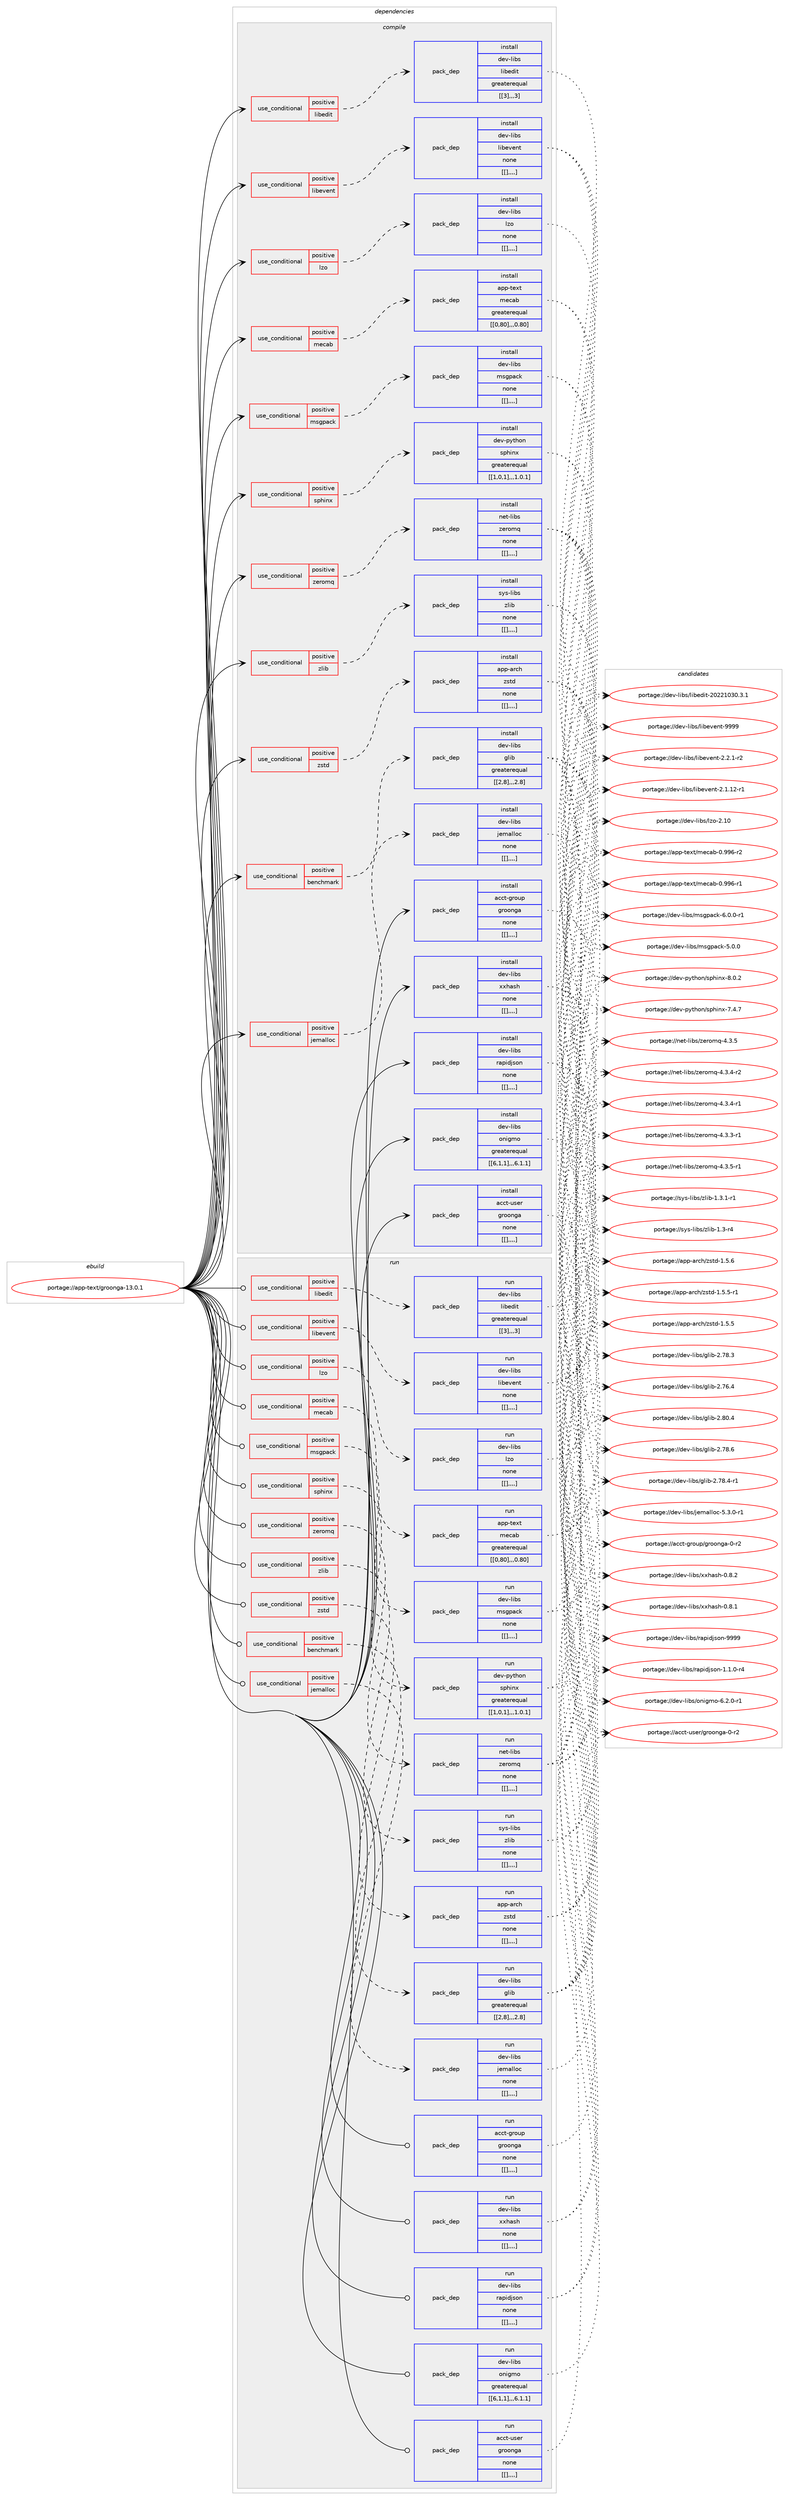 digraph prolog {

# *************
# Graph options
# *************

newrank=true;
concentrate=true;
compound=true;
graph [rankdir=LR,fontname=Helvetica,fontsize=10,ranksep=1.5];#, ranksep=2.5, nodesep=0.2];
edge  [arrowhead=vee];
node  [fontname=Helvetica,fontsize=10];

# **********
# The ebuild
# **********

subgraph cluster_leftcol {
color=gray;
label=<<i>ebuild</i>>;
id [label="portage://app-text/groonga-13.0.1", color=red, width=4, href="../app-text/groonga-13.0.1.svg"];
}

# ****************
# The dependencies
# ****************

subgraph cluster_midcol {
color=gray;
label=<<i>dependencies</i>>;
subgraph cluster_compile {
fillcolor="#eeeeee";
style=filled;
label=<<i>compile</i>>;
subgraph cond15245 {
dependency55700 [label=<<TABLE BORDER="0" CELLBORDER="1" CELLSPACING="0" CELLPADDING="4"><TR><TD ROWSPAN="3" CELLPADDING="10">use_conditional</TD></TR><TR><TD>positive</TD></TR><TR><TD>benchmark</TD></TR></TABLE>>, shape=none, color=red];
subgraph pack39961 {
dependency55701 [label=<<TABLE BORDER="0" CELLBORDER="1" CELLSPACING="0" CELLPADDING="4" WIDTH="220"><TR><TD ROWSPAN="6" CELLPADDING="30">pack_dep</TD></TR><TR><TD WIDTH="110">install</TD></TR><TR><TD>dev-libs</TD></TR><TR><TD>glib</TD></TR><TR><TD>greaterequal</TD></TR><TR><TD>[[2,8],,,2.8]</TD></TR></TABLE>>, shape=none, color=blue];
}
dependency55700:e -> dependency55701:w [weight=20,style="dashed",arrowhead="vee"];
}
id:e -> dependency55700:w [weight=20,style="solid",arrowhead="vee"];
subgraph cond15246 {
dependency55702 [label=<<TABLE BORDER="0" CELLBORDER="1" CELLSPACING="0" CELLPADDING="4"><TR><TD ROWSPAN="3" CELLPADDING="10">use_conditional</TD></TR><TR><TD>positive</TD></TR><TR><TD>jemalloc</TD></TR></TABLE>>, shape=none, color=red];
subgraph pack39962 {
dependency55703 [label=<<TABLE BORDER="0" CELLBORDER="1" CELLSPACING="0" CELLPADDING="4" WIDTH="220"><TR><TD ROWSPAN="6" CELLPADDING="30">pack_dep</TD></TR><TR><TD WIDTH="110">install</TD></TR><TR><TD>dev-libs</TD></TR><TR><TD>jemalloc</TD></TR><TR><TD>none</TD></TR><TR><TD>[[],,,,]</TD></TR></TABLE>>, shape=none, color=blue];
}
dependency55702:e -> dependency55703:w [weight=20,style="dashed",arrowhead="vee"];
}
id:e -> dependency55702:w [weight=20,style="solid",arrowhead="vee"];
subgraph cond15247 {
dependency55704 [label=<<TABLE BORDER="0" CELLBORDER="1" CELLSPACING="0" CELLPADDING="4"><TR><TD ROWSPAN="3" CELLPADDING="10">use_conditional</TD></TR><TR><TD>positive</TD></TR><TR><TD>libedit</TD></TR></TABLE>>, shape=none, color=red];
subgraph pack39963 {
dependency55705 [label=<<TABLE BORDER="0" CELLBORDER="1" CELLSPACING="0" CELLPADDING="4" WIDTH="220"><TR><TD ROWSPAN="6" CELLPADDING="30">pack_dep</TD></TR><TR><TD WIDTH="110">install</TD></TR><TR><TD>dev-libs</TD></TR><TR><TD>libedit</TD></TR><TR><TD>greaterequal</TD></TR><TR><TD>[[3],,,3]</TD></TR></TABLE>>, shape=none, color=blue];
}
dependency55704:e -> dependency55705:w [weight=20,style="dashed",arrowhead="vee"];
}
id:e -> dependency55704:w [weight=20,style="solid",arrowhead="vee"];
subgraph cond15248 {
dependency55706 [label=<<TABLE BORDER="0" CELLBORDER="1" CELLSPACING="0" CELLPADDING="4"><TR><TD ROWSPAN="3" CELLPADDING="10">use_conditional</TD></TR><TR><TD>positive</TD></TR><TR><TD>libevent</TD></TR></TABLE>>, shape=none, color=red];
subgraph pack39964 {
dependency55707 [label=<<TABLE BORDER="0" CELLBORDER="1" CELLSPACING="0" CELLPADDING="4" WIDTH="220"><TR><TD ROWSPAN="6" CELLPADDING="30">pack_dep</TD></TR><TR><TD WIDTH="110">install</TD></TR><TR><TD>dev-libs</TD></TR><TR><TD>libevent</TD></TR><TR><TD>none</TD></TR><TR><TD>[[],,,,]</TD></TR></TABLE>>, shape=none, color=blue];
}
dependency55706:e -> dependency55707:w [weight=20,style="dashed",arrowhead="vee"];
}
id:e -> dependency55706:w [weight=20,style="solid",arrowhead="vee"];
subgraph cond15249 {
dependency55708 [label=<<TABLE BORDER="0" CELLBORDER="1" CELLSPACING="0" CELLPADDING="4"><TR><TD ROWSPAN="3" CELLPADDING="10">use_conditional</TD></TR><TR><TD>positive</TD></TR><TR><TD>lzo</TD></TR></TABLE>>, shape=none, color=red];
subgraph pack39965 {
dependency55709 [label=<<TABLE BORDER="0" CELLBORDER="1" CELLSPACING="0" CELLPADDING="4" WIDTH="220"><TR><TD ROWSPAN="6" CELLPADDING="30">pack_dep</TD></TR><TR><TD WIDTH="110">install</TD></TR><TR><TD>dev-libs</TD></TR><TR><TD>lzo</TD></TR><TR><TD>none</TD></TR><TR><TD>[[],,,,]</TD></TR></TABLE>>, shape=none, color=blue];
}
dependency55708:e -> dependency55709:w [weight=20,style="dashed",arrowhead="vee"];
}
id:e -> dependency55708:w [weight=20,style="solid",arrowhead="vee"];
subgraph cond15250 {
dependency55710 [label=<<TABLE BORDER="0" CELLBORDER="1" CELLSPACING="0" CELLPADDING="4"><TR><TD ROWSPAN="3" CELLPADDING="10">use_conditional</TD></TR><TR><TD>positive</TD></TR><TR><TD>mecab</TD></TR></TABLE>>, shape=none, color=red];
subgraph pack39966 {
dependency55711 [label=<<TABLE BORDER="0" CELLBORDER="1" CELLSPACING="0" CELLPADDING="4" WIDTH="220"><TR><TD ROWSPAN="6" CELLPADDING="30">pack_dep</TD></TR><TR><TD WIDTH="110">install</TD></TR><TR><TD>app-text</TD></TR><TR><TD>mecab</TD></TR><TR><TD>greaterequal</TD></TR><TR><TD>[[0,80],,,0.80]</TD></TR></TABLE>>, shape=none, color=blue];
}
dependency55710:e -> dependency55711:w [weight=20,style="dashed",arrowhead="vee"];
}
id:e -> dependency55710:w [weight=20,style="solid",arrowhead="vee"];
subgraph cond15251 {
dependency55712 [label=<<TABLE BORDER="0" CELLBORDER="1" CELLSPACING="0" CELLPADDING="4"><TR><TD ROWSPAN="3" CELLPADDING="10">use_conditional</TD></TR><TR><TD>positive</TD></TR><TR><TD>msgpack</TD></TR></TABLE>>, shape=none, color=red];
subgraph pack39967 {
dependency55713 [label=<<TABLE BORDER="0" CELLBORDER="1" CELLSPACING="0" CELLPADDING="4" WIDTH="220"><TR><TD ROWSPAN="6" CELLPADDING="30">pack_dep</TD></TR><TR><TD WIDTH="110">install</TD></TR><TR><TD>dev-libs</TD></TR><TR><TD>msgpack</TD></TR><TR><TD>none</TD></TR><TR><TD>[[],,,,]</TD></TR></TABLE>>, shape=none, color=blue];
}
dependency55712:e -> dependency55713:w [weight=20,style="dashed",arrowhead="vee"];
}
id:e -> dependency55712:w [weight=20,style="solid",arrowhead="vee"];
subgraph cond15252 {
dependency55714 [label=<<TABLE BORDER="0" CELLBORDER="1" CELLSPACING="0" CELLPADDING="4"><TR><TD ROWSPAN="3" CELLPADDING="10">use_conditional</TD></TR><TR><TD>positive</TD></TR><TR><TD>sphinx</TD></TR></TABLE>>, shape=none, color=red];
subgraph pack39968 {
dependency55715 [label=<<TABLE BORDER="0" CELLBORDER="1" CELLSPACING="0" CELLPADDING="4" WIDTH="220"><TR><TD ROWSPAN="6" CELLPADDING="30">pack_dep</TD></TR><TR><TD WIDTH="110">install</TD></TR><TR><TD>dev-python</TD></TR><TR><TD>sphinx</TD></TR><TR><TD>greaterequal</TD></TR><TR><TD>[[1,0,1],,,1.0.1]</TD></TR></TABLE>>, shape=none, color=blue];
}
dependency55714:e -> dependency55715:w [weight=20,style="dashed",arrowhead="vee"];
}
id:e -> dependency55714:w [weight=20,style="solid",arrowhead="vee"];
subgraph cond15253 {
dependency55716 [label=<<TABLE BORDER="0" CELLBORDER="1" CELLSPACING="0" CELLPADDING="4"><TR><TD ROWSPAN="3" CELLPADDING="10">use_conditional</TD></TR><TR><TD>positive</TD></TR><TR><TD>zeromq</TD></TR></TABLE>>, shape=none, color=red];
subgraph pack39969 {
dependency55717 [label=<<TABLE BORDER="0" CELLBORDER="1" CELLSPACING="0" CELLPADDING="4" WIDTH="220"><TR><TD ROWSPAN="6" CELLPADDING="30">pack_dep</TD></TR><TR><TD WIDTH="110">install</TD></TR><TR><TD>net-libs</TD></TR><TR><TD>zeromq</TD></TR><TR><TD>none</TD></TR><TR><TD>[[],,,,]</TD></TR></TABLE>>, shape=none, color=blue];
}
dependency55716:e -> dependency55717:w [weight=20,style="dashed",arrowhead="vee"];
}
id:e -> dependency55716:w [weight=20,style="solid",arrowhead="vee"];
subgraph cond15254 {
dependency55718 [label=<<TABLE BORDER="0" CELLBORDER="1" CELLSPACING="0" CELLPADDING="4"><TR><TD ROWSPAN="3" CELLPADDING="10">use_conditional</TD></TR><TR><TD>positive</TD></TR><TR><TD>zlib</TD></TR></TABLE>>, shape=none, color=red];
subgraph pack39970 {
dependency55719 [label=<<TABLE BORDER="0" CELLBORDER="1" CELLSPACING="0" CELLPADDING="4" WIDTH="220"><TR><TD ROWSPAN="6" CELLPADDING="30">pack_dep</TD></TR><TR><TD WIDTH="110">install</TD></TR><TR><TD>sys-libs</TD></TR><TR><TD>zlib</TD></TR><TR><TD>none</TD></TR><TR><TD>[[],,,,]</TD></TR></TABLE>>, shape=none, color=blue];
}
dependency55718:e -> dependency55719:w [weight=20,style="dashed",arrowhead="vee"];
}
id:e -> dependency55718:w [weight=20,style="solid",arrowhead="vee"];
subgraph cond15255 {
dependency55720 [label=<<TABLE BORDER="0" CELLBORDER="1" CELLSPACING="0" CELLPADDING="4"><TR><TD ROWSPAN="3" CELLPADDING="10">use_conditional</TD></TR><TR><TD>positive</TD></TR><TR><TD>zstd</TD></TR></TABLE>>, shape=none, color=red];
subgraph pack39971 {
dependency55721 [label=<<TABLE BORDER="0" CELLBORDER="1" CELLSPACING="0" CELLPADDING="4" WIDTH="220"><TR><TD ROWSPAN="6" CELLPADDING="30">pack_dep</TD></TR><TR><TD WIDTH="110">install</TD></TR><TR><TD>app-arch</TD></TR><TR><TD>zstd</TD></TR><TR><TD>none</TD></TR><TR><TD>[[],,,,]</TD></TR></TABLE>>, shape=none, color=blue];
}
dependency55720:e -> dependency55721:w [weight=20,style="dashed",arrowhead="vee"];
}
id:e -> dependency55720:w [weight=20,style="solid",arrowhead="vee"];
subgraph pack39972 {
dependency55722 [label=<<TABLE BORDER="0" CELLBORDER="1" CELLSPACING="0" CELLPADDING="4" WIDTH="220"><TR><TD ROWSPAN="6" CELLPADDING="30">pack_dep</TD></TR><TR><TD WIDTH="110">install</TD></TR><TR><TD>acct-group</TD></TR><TR><TD>groonga</TD></TR><TR><TD>none</TD></TR><TR><TD>[[],,,,]</TD></TR></TABLE>>, shape=none, color=blue];
}
id:e -> dependency55722:w [weight=20,style="solid",arrowhead="vee"];
subgraph pack39973 {
dependency55723 [label=<<TABLE BORDER="0" CELLBORDER="1" CELLSPACING="0" CELLPADDING="4" WIDTH="220"><TR><TD ROWSPAN="6" CELLPADDING="30">pack_dep</TD></TR><TR><TD WIDTH="110">install</TD></TR><TR><TD>acct-user</TD></TR><TR><TD>groonga</TD></TR><TR><TD>none</TD></TR><TR><TD>[[],,,,]</TD></TR></TABLE>>, shape=none, color=blue];
}
id:e -> dependency55723:w [weight=20,style="solid",arrowhead="vee"];
subgraph pack39974 {
dependency55724 [label=<<TABLE BORDER="0" CELLBORDER="1" CELLSPACING="0" CELLPADDING="4" WIDTH="220"><TR><TD ROWSPAN="6" CELLPADDING="30">pack_dep</TD></TR><TR><TD WIDTH="110">install</TD></TR><TR><TD>dev-libs</TD></TR><TR><TD>onigmo</TD></TR><TR><TD>greaterequal</TD></TR><TR><TD>[[6,1,1],,,6.1.1]</TD></TR></TABLE>>, shape=none, color=blue];
}
id:e -> dependency55724:w [weight=20,style="solid",arrowhead="vee"];
subgraph pack39975 {
dependency55725 [label=<<TABLE BORDER="0" CELLBORDER="1" CELLSPACING="0" CELLPADDING="4" WIDTH="220"><TR><TD ROWSPAN="6" CELLPADDING="30">pack_dep</TD></TR><TR><TD WIDTH="110">install</TD></TR><TR><TD>dev-libs</TD></TR><TR><TD>rapidjson</TD></TR><TR><TD>none</TD></TR><TR><TD>[[],,,,]</TD></TR></TABLE>>, shape=none, color=blue];
}
id:e -> dependency55725:w [weight=20,style="solid",arrowhead="vee"];
subgraph pack39976 {
dependency55726 [label=<<TABLE BORDER="0" CELLBORDER="1" CELLSPACING="0" CELLPADDING="4" WIDTH="220"><TR><TD ROWSPAN="6" CELLPADDING="30">pack_dep</TD></TR><TR><TD WIDTH="110">install</TD></TR><TR><TD>dev-libs</TD></TR><TR><TD>xxhash</TD></TR><TR><TD>none</TD></TR><TR><TD>[[],,,,]</TD></TR></TABLE>>, shape=none, color=blue];
}
id:e -> dependency55726:w [weight=20,style="solid",arrowhead="vee"];
}
subgraph cluster_compileandrun {
fillcolor="#eeeeee";
style=filled;
label=<<i>compile and run</i>>;
}
subgraph cluster_run {
fillcolor="#eeeeee";
style=filled;
label=<<i>run</i>>;
subgraph cond15256 {
dependency55727 [label=<<TABLE BORDER="0" CELLBORDER="1" CELLSPACING="0" CELLPADDING="4"><TR><TD ROWSPAN="3" CELLPADDING="10">use_conditional</TD></TR><TR><TD>positive</TD></TR><TR><TD>benchmark</TD></TR></TABLE>>, shape=none, color=red];
subgraph pack39977 {
dependency55728 [label=<<TABLE BORDER="0" CELLBORDER="1" CELLSPACING="0" CELLPADDING="4" WIDTH="220"><TR><TD ROWSPAN="6" CELLPADDING="30">pack_dep</TD></TR><TR><TD WIDTH="110">run</TD></TR><TR><TD>dev-libs</TD></TR><TR><TD>glib</TD></TR><TR><TD>greaterequal</TD></TR><TR><TD>[[2,8],,,2.8]</TD></TR></TABLE>>, shape=none, color=blue];
}
dependency55727:e -> dependency55728:w [weight=20,style="dashed",arrowhead="vee"];
}
id:e -> dependency55727:w [weight=20,style="solid",arrowhead="odot"];
subgraph cond15257 {
dependency55729 [label=<<TABLE BORDER="0" CELLBORDER="1" CELLSPACING="0" CELLPADDING="4"><TR><TD ROWSPAN="3" CELLPADDING="10">use_conditional</TD></TR><TR><TD>positive</TD></TR><TR><TD>jemalloc</TD></TR></TABLE>>, shape=none, color=red];
subgraph pack39978 {
dependency55730 [label=<<TABLE BORDER="0" CELLBORDER="1" CELLSPACING="0" CELLPADDING="4" WIDTH="220"><TR><TD ROWSPAN="6" CELLPADDING="30">pack_dep</TD></TR><TR><TD WIDTH="110">run</TD></TR><TR><TD>dev-libs</TD></TR><TR><TD>jemalloc</TD></TR><TR><TD>none</TD></TR><TR><TD>[[],,,,]</TD></TR></TABLE>>, shape=none, color=blue];
}
dependency55729:e -> dependency55730:w [weight=20,style="dashed",arrowhead="vee"];
}
id:e -> dependency55729:w [weight=20,style="solid",arrowhead="odot"];
subgraph cond15258 {
dependency55731 [label=<<TABLE BORDER="0" CELLBORDER="1" CELLSPACING="0" CELLPADDING="4"><TR><TD ROWSPAN="3" CELLPADDING="10">use_conditional</TD></TR><TR><TD>positive</TD></TR><TR><TD>libedit</TD></TR></TABLE>>, shape=none, color=red];
subgraph pack39979 {
dependency55732 [label=<<TABLE BORDER="0" CELLBORDER="1" CELLSPACING="0" CELLPADDING="4" WIDTH="220"><TR><TD ROWSPAN="6" CELLPADDING="30">pack_dep</TD></TR><TR><TD WIDTH="110">run</TD></TR><TR><TD>dev-libs</TD></TR><TR><TD>libedit</TD></TR><TR><TD>greaterequal</TD></TR><TR><TD>[[3],,,3]</TD></TR></TABLE>>, shape=none, color=blue];
}
dependency55731:e -> dependency55732:w [weight=20,style="dashed",arrowhead="vee"];
}
id:e -> dependency55731:w [weight=20,style="solid",arrowhead="odot"];
subgraph cond15259 {
dependency55733 [label=<<TABLE BORDER="0" CELLBORDER="1" CELLSPACING="0" CELLPADDING="4"><TR><TD ROWSPAN="3" CELLPADDING="10">use_conditional</TD></TR><TR><TD>positive</TD></TR><TR><TD>libevent</TD></TR></TABLE>>, shape=none, color=red];
subgraph pack39980 {
dependency55734 [label=<<TABLE BORDER="0" CELLBORDER="1" CELLSPACING="0" CELLPADDING="4" WIDTH="220"><TR><TD ROWSPAN="6" CELLPADDING="30">pack_dep</TD></TR><TR><TD WIDTH="110">run</TD></TR><TR><TD>dev-libs</TD></TR><TR><TD>libevent</TD></TR><TR><TD>none</TD></TR><TR><TD>[[],,,,]</TD></TR></TABLE>>, shape=none, color=blue];
}
dependency55733:e -> dependency55734:w [weight=20,style="dashed",arrowhead="vee"];
}
id:e -> dependency55733:w [weight=20,style="solid",arrowhead="odot"];
subgraph cond15260 {
dependency55735 [label=<<TABLE BORDER="0" CELLBORDER="1" CELLSPACING="0" CELLPADDING="4"><TR><TD ROWSPAN="3" CELLPADDING="10">use_conditional</TD></TR><TR><TD>positive</TD></TR><TR><TD>lzo</TD></TR></TABLE>>, shape=none, color=red];
subgraph pack39981 {
dependency55736 [label=<<TABLE BORDER="0" CELLBORDER="1" CELLSPACING="0" CELLPADDING="4" WIDTH="220"><TR><TD ROWSPAN="6" CELLPADDING="30">pack_dep</TD></TR><TR><TD WIDTH="110">run</TD></TR><TR><TD>dev-libs</TD></TR><TR><TD>lzo</TD></TR><TR><TD>none</TD></TR><TR><TD>[[],,,,]</TD></TR></TABLE>>, shape=none, color=blue];
}
dependency55735:e -> dependency55736:w [weight=20,style="dashed",arrowhead="vee"];
}
id:e -> dependency55735:w [weight=20,style="solid",arrowhead="odot"];
subgraph cond15261 {
dependency55737 [label=<<TABLE BORDER="0" CELLBORDER="1" CELLSPACING="0" CELLPADDING="4"><TR><TD ROWSPAN="3" CELLPADDING="10">use_conditional</TD></TR><TR><TD>positive</TD></TR><TR><TD>mecab</TD></TR></TABLE>>, shape=none, color=red];
subgraph pack39982 {
dependency55738 [label=<<TABLE BORDER="0" CELLBORDER="1" CELLSPACING="0" CELLPADDING="4" WIDTH="220"><TR><TD ROWSPAN="6" CELLPADDING="30">pack_dep</TD></TR><TR><TD WIDTH="110">run</TD></TR><TR><TD>app-text</TD></TR><TR><TD>mecab</TD></TR><TR><TD>greaterequal</TD></TR><TR><TD>[[0,80],,,0.80]</TD></TR></TABLE>>, shape=none, color=blue];
}
dependency55737:e -> dependency55738:w [weight=20,style="dashed",arrowhead="vee"];
}
id:e -> dependency55737:w [weight=20,style="solid",arrowhead="odot"];
subgraph cond15262 {
dependency55739 [label=<<TABLE BORDER="0" CELLBORDER="1" CELLSPACING="0" CELLPADDING="4"><TR><TD ROWSPAN="3" CELLPADDING="10">use_conditional</TD></TR><TR><TD>positive</TD></TR><TR><TD>msgpack</TD></TR></TABLE>>, shape=none, color=red];
subgraph pack39983 {
dependency55740 [label=<<TABLE BORDER="0" CELLBORDER="1" CELLSPACING="0" CELLPADDING="4" WIDTH="220"><TR><TD ROWSPAN="6" CELLPADDING="30">pack_dep</TD></TR><TR><TD WIDTH="110">run</TD></TR><TR><TD>dev-libs</TD></TR><TR><TD>msgpack</TD></TR><TR><TD>none</TD></TR><TR><TD>[[],,,,]</TD></TR></TABLE>>, shape=none, color=blue];
}
dependency55739:e -> dependency55740:w [weight=20,style="dashed",arrowhead="vee"];
}
id:e -> dependency55739:w [weight=20,style="solid",arrowhead="odot"];
subgraph cond15263 {
dependency55741 [label=<<TABLE BORDER="0" CELLBORDER="1" CELLSPACING="0" CELLPADDING="4"><TR><TD ROWSPAN="3" CELLPADDING="10">use_conditional</TD></TR><TR><TD>positive</TD></TR><TR><TD>sphinx</TD></TR></TABLE>>, shape=none, color=red];
subgraph pack39984 {
dependency55742 [label=<<TABLE BORDER="0" CELLBORDER="1" CELLSPACING="0" CELLPADDING="4" WIDTH="220"><TR><TD ROWSPAN="6" CELLPADDING="30">pack_dep</TD></TR><TR><TD WIDTH="110">run</TD></TR><TR><TD>dev-python</TD></TR><TR><TD>sphinx</TD></TR><TR><TD>greaterequal</TD></TR><TR><TD>[[1,0,1],,,1.0.1]</TD></TR></TABLE>>, shape=none, color=blue];
}
dependency55741:e -> dependency55742:w [weight=20,style="dashed",arrowhead="vee"];
}
id:e -> dependency55741:w [weight=20,style="solid",arrowhead="odot"];
subgraph cond15264 {
dependency55743 [label=<<TABLE BORDER="0" CELLBORDER="1" CELLSPACING="0" CELLPADDING="4"><TR><TD ROWSPAN="3" CELLPADDING="10">use_conditional</TD></TR><TR><TD>positive</TD></TR><TR><TD>zeromq</TD></TR></TABLE>>, shape=none, color=red];
subgraph pack39985 {
dependency55744 [label=<<TABLE BORDER="0" CELLBORDER="1" CELLSPACING="0" CELLPADDING="4" WIDTH="220"><TR><TD ROWSPAN="6" CELLPADDING="30">pack_dep</TD></TR><TR><TD WIDTH="110">run</TD></TR><TR><TD>net-libs</TD></TR><TR><TD>zeromq</TD></TR><TR><TD>none</TD></TR><TR><TD>[[],,,,]</TD></TR></TABLE>>, shape=none, color=blue];
}
dependency55743:e -> dependency55744:w [weight=20,style="dashed",arrowhead="vee"];
}
id:e -> dependency55743:w [weight=20,style="solid",arrowhead="odot"];
subgraph cond15265 {
dependency55745 [label=<<TABLE BORDER="0" CELLBORDER="1" CELLSPACING="0" CELLPADDING="4"><TR><TD ROWSPAN="3" CELLPADDING="10">use_conditional</TD></TR><TR><TD>positive</TD></TR><TR><TD>zlib</TD></TR></TABLE>>, shape=none, color=red];
subgraph pack39986 {
dependency55746 [label=<<TABLE BORDER="0" CELLBORDER="1" CELLSPACING="0" CELLPADDING="4" WIDTH="220"><TR><TD ROWSPAN="6" CELLPADDING="30">pack_dep</TD></TR><TR><TD WIDTH="110">run</TD></TR><TR><TD>sys-libs</TD></TR><TR><TD>zlib</TD></TR><TR><TD>none</TD></TR><TR><TD>[[],,,,]</TD></TR></TABLE>>, shape=none, color=blue];
}
dependency55745:e -> dependency55746:w [weight=20,style="dashed",arrowhead="vee"];
}
id:e -> dependency55745:w [weight=20,style="solid",arrowhead="odot"];
subgraph cond15266 {
dependency55747 [label=<<TABLE BORDER="0" CELLBORDER="1" CELLSPACING="0" CELLPADDING="4"><TR><TD ROWSPAN="3" CELLPADDING="10">use_conditional</TD></TR><TR><TD>positive</TD></TR><TR><TD>zstd</TD></TR></TABLE>>, shape=none, color=red];
subgraph pack39987 {
dependency55748 [label=<<TABLE BORDER="0" CELLBORDER="1" CELLSPACING="0" CELLPADDING="4" WIDTH="220"><TR><TD ROWSPAN="6" CELLPADDING="30">pack_dep</TD></TR><TR><TD WIDTH="110">run</TD></TR><TR><TD>app-arch</TD></TR><TR><TD>zstd</TD></TR><TR><TD>none</TD></TR><TR><TD>[[],,,,]</TD></TR></TABLE>>, shape=none, color=blue];
}
dependency55747:e -> dependency55748:w [weight=20,style="dashed",arrowhead="vee"];
}
id:e -> dependency55747:w [weight=20,style="solid",arrowhead="odot"];
subgraph pack39988 {
dependency55749 [label=<<TABLE BORDER="0" CELLBORDER="1" CELLSPACING="0" CELLPADDING="4" WIDTH="220"><TR><TD ROWSPAN="6" CELLPADDING="30">pack_dep</TD></TR><TR><TD WIDTH="110">run</TD></TR><TR><TD>acct-group</TD></TR><TR><TD>groonga</TD></TR><TR><TD>none</TD></TR><TR><TD>[[],,,,]</TD></TR></TABLE>>, shape=none, color=blue];
}
id:e -> dependency55749:w [weight=20,style="solid",arrowhead="odot"];
subgraph pack39989 {
dependency55750 [label=<<TABLE BORDER="0" CELLBORDER="1" CELLSPACING="0" CELLPADDING="4" WIDTH="220"><TR><TD ROWSPAN="6" CELLPADDING="30">pack_dep</TD></TR><TR><TD WIDTH="110">run</TD></TR><TR><TD>acct-user</TD></TR><TR><TD>groonga</TD></TR><TR><TD>none</TD></TR><TR><TD>[[],,,,]</TD></TR></TABLE>>, shape=none, color=blue];
}
id:e -> dependency55750:w [weight=20,style="solid",arrowhead="odot"];
subgraph pack39990 {
dependency55751 [label=<<TABLE BORDER="0" CELLBORDER="1" CELLSPACING="0" CELLPADDING="4" WIDTH="220"><TR><TD ROWSPAN="6" CELLPADDING="30">pack_dep</TD></TR><TR><TD WIDTH="110">run</TD></TR><TR><TD>dev-libs</TD></TR><TR><TD>onigmo</TD></TR><TR><TD>greaterequal</TD></TR><TR><TD>[[6,1,1],,,6.1.1]</TD></TR></TABLE>>, shape=none, color=blue];
}
id:e -> dependency55751:w [weight=20,style="solid",arrowhead="odot"];
subgraph pack39991 {
dependency55752 [label=<<TABLE BORDER="0" CELLBORDER="1" CELLSPACING="0" CELLPADDING="4" WIDTH="220"><TR><TD ROWSPAN="6" CELLPADDING="30">pack_dep</TD></TR><TR><TD WIDTH="110">run</TD></TR><TR><TD>dev-libs</TD></TR><TR><TD>rapidjson</TD></TR><TR><TD>none</TD></TR><TR><TD>[[],,,,]</TD></TR></TABLE>>, shape=none, color=blue];
}
id:e -> dependency55752:w [weight=20,style="solid",arrowhead="odot"];
subgraph pack39992 {
dependency55753 [label=<<TABLE BORDER="0" CELLBORDER="1" CELLSPACING="0" CELLPADDING="4" WIDTH="220"><TR><TD ROWSPAN="6" CELLPADDING="30">pack_dep</TD></TR><TR><TD WIDTH="110">run</TD></TR><TR><TD>dev-libs</TD></TR><TR><TD>xxhash</TD></TR><TR><TD>none</TD></TR><TR><TD>[[],,,,]</TD></TR></TABLE>>, shape=none, color=blue];
}
id:e -> dependency55753:w [weight=20,style="solid",arrowhead="odot"];
}
}

# **************
# The candidates
# **************

subgraph cluster_choices {
rank=same;
color=gray;
label=<<i>candidates</i>>;

subgraph choice39961 {
color=black;
nodesep=1;
choice1001011184510810598115471031081059845504656484652 [label="portage://dev-libs/glib-2.80.4", color=red, width=4,href="../dev-libs/glib-2.80.4.svg"];
choice1001011184510810598115471031081059845504655564654 [label="portage://dev-libs/glib-2.78.6", color=red, width=4,href="../dev-libs/glib-2.78.6.svg"];
choice10010111845108105981154710310810598455046555646524511449 [label="portage://dev-libs/glib-2.78.4-r1", color=red, width=4,href="../dev-libs/glib-2.78.4-r1.svg"];
choice1001011184510810598115471031081059845504655564651 [label="portage://dev-libs/glib-2.78.3", color=red, width=4,href="../dev-libs/glib-2.78.3.svg"];
choice1001011184510810598115471031081059845504655544652 [label="portage://dev-libs/glib-2.76.4", color=red, width=4,href="../dev-libs/glib-2.76.4.svg"];
dependency55701:e -> choice1001011184510810598115471031081059845504656484652:w [style=dotted,weight="100"];
dependency55701:e -> choice1001011184510810598115471031081059845504655564654:w [style=dotted,weight="100"];
dependency55701:e -> choice10010111845108105981154710310810598455046555646524511449:w [style=dotted,weight="100"];
dependency55701:e -> choice1001011184510810598115471031081059845504655564651:w [style=dotted,weight="100"];
dependency55701:e -> choice1001011184510810598115471031081059845504655544652:w [style=dotted,weight="100"];
}
subgraph choice39962 {
color=black;
nodesep=1;
choice10010111845108105981154710610110997108108111994553465146484511449 [label="portage://dev-libs/jemalloc-5.3.0-r1", color=red, width=4,href="../dev-libs/jemalloc-5.3.0-r1.svg"];
dependency55703:e -> choice10010111845108105981154710610110997108108111994553465146484511449:w [style=dotted,weight="100"];
}
subgraph choice39963 {
color=black;
nodesep=1;
choice1001011184510810598115471081059810110010511645504850504948514846514649 [label="portage://dev-libs/libedit-20221030.3.1", color=red, width=4,href="../dev-libs/libedit-20221030.3.1.svg"];
dependency55705:e -> choice1001011184510810598115471081059810110010511645504850504948514846514649:w [style=dotted,weight="100"];
}
subgraph choice39964 {
color=black;
nodesep=1;
choice100101118451081059811547108105981011181011101164557575757 [label="portage://dev-libs/libevent-9999", color=red, width=4,href="../dev-libs/libevent-9999.svg"];
choice100101118451081059811547108105981011181011101164550465046494511450 [label="portage://dev-libs/libevent-2.2.1-r2", color=red, width=4,href="../dev-libs/libevent-2.2.1-r2.svg"];
choice10010111845108105981154710810598101118101110116455046494649504511449 [label="portage://dev-libs/libevent-2.1.12-r1", color=red, width=4,href="../dev-libs/libevent-2.1.12-r1.svg"];
dependency55707:e -> choice100101118451081059811547108105981011181011101164557575757:w [style=dotted,weight="100"];
dependency55707:e -> choice100101118451081059811547108105981011181011101164550465046494511450:w [style=dotted,weight="100"];
dependency55707:e -> choice10010111845108105981154710810598101118101110116455046494649504511449:w [style=dotted,weight="100"];
}
subgraph choice39965 {
color=black;
nodesep=1;
choice1001011184510810598115471081221114550464948 [label="portage://dev-libs/lzo-2.10", color=red, width=4,href="../dev-libs/lzo-2.10.svg"];
dependency55709:e -> choice1001011184510810598115471081221114550464948:w [style=dotted,weight="100"];
}
subgraph choice39966 {
color=black;
nodesep=1;
choice9711211245116101120116471091019997984548465757544511450 [label="portage://app-text/mecab-0.996-r2", color=red, width=4,href="../app-text/mecab-0.996-r2.svg"];
choice9711211245116101120116471091019997984548465757544511449 [label="portage://app-text/mecab-0.996-r1", color=red, width=4,href="../app-text/mecab-0.996-r1.svg"];
dependency55711:e -> choice9711211245116101120116471091019997984548465757544511450:w [style=dotted,weight="100"];
dependency55711:e -> choice9711211245116101120116471091019997984548465757544511449:w [style=dotted,weight="100"];
}
subgraph choice39967 {
color=black;
nodesep=1;
choice10010111845108105981154710911510311297991074554464846484511449 [label="portage://dev-libs/msgpack-6.0.0-r1", color=red, width=4,href="../dev-libs/msgpack-6.0.0-r1.svg"];
choice1001011184510810598115471091151031129799107455346484648 [label="portage://dev-libs/msgpack-5.0.0", color=red, width=4,href="../dev-libs/msgpack-5.0.0.svg"];
dependency55713:e -> choice10010111845108105981154710911510311297991074554464846484511449:w [style=dotted,weight="100"];
dependency55713:e -> choice1001011184510810598115471091151031129799107455346484648:w [style=dotted,weight="100"];
}
subgraph choice39968 {
color=black;
nodesep=1;
choice1001011184511212111610411111047115112104105110120455646484650 [label="portage://dev-python/sphinx-8.0.2", color=red, width=4,href="../dev-python/sphinx-8.0.2.svg"];
choice1001011184511212111610411111047115112104105110120455546524655 [label="portage://dev-python/sphinx-7.4.7", color=red, width=4,href="../dev-python/sphinx-7.4.7.svg"];
dependency55715:e -> choice1001011184511212111610411111047115112104105110120455646484650:w [style=dotted,weight="100"];
dependency55715:e -> choice1001011184511212111610411111047115112104105110120455546524655:w [style=dotted,weight="100"];
}
subgraph choice39969 {
color=black;
nodesep=1;
choice1101011164510810598115471221011141111091134552465146534511449 [label="portage://net-libs/zeromq-4.3.5-r1", color=red, width=4,href="../net-libs/zeromq-4.3.5-r1.svg"];
choice110101116451081059811547122101114111109113455246514653 [label="portage://net-libs/zeromq-4.3.5", color=red, width=4,href="../net-libs/zeromq-4.3.5.svg"];
choice1101011164510810598115471221011141111091134552465146524511450 [label="portage://net-libs/zeromq-4.3.4-r2", color=red, width=4,href="../net-libs/zeromq-4.3.4-r2.svg"];
choice1101011164510810598115471221011141111091134552465146524511449 [label="portage://net-libs/zeromq-4.3.4-r1", color=red, width=4,href="../net-libs/zeromq-4.3.4-r1.svg"];
choice1101011164510810598115471221011141111091134552465146514511449 [label="portage://net-libs/zeromq-4.3.3-r1", color=red, width=4,href="../net-libs/zeromq-4.3.3-r1.svg"];
dependency55717:e -> choice1101011164510810598115471221011141111091134552465146534511449:w [style=dotted,weight="100"];
dependency55717:e -> choice110101116451081059811547122101114111109113455246514653:w [style=dotted,weight="100"];
dependency55717:e -> choice1101011164510810598115471221011141111091134552465146524511450:w [style=dotted,weight="100"];
dependency55717:e -> choice1101011164510810598115471221011141111091134552465146524511449:w [style=dotted,weight="100"];
dependency55717:e -> choice1101011164510810598115471221011141111091134552465146514511449:w [style=dotted,weight="100"];
}
subgraph choice39970 {
color=black;
nodesep=1;
choice115121115451081059811547122108105984549465146494511449 [label="portage://sys-libs/zlib-1.3.1-r1", color=red, width=4,href="../sys-libs/zlib-1.3.1-r1.svg"];
choice11512111545108105981154712210810598454946514511452 [label="portage://sys-libs/zlib-1.3-r4", color=red, width=4,href="../sys-libs/zlib-1.3-r4.svg"];
dependency55719:e -> choice115121115451081059811547122108105984549465146494511449:w [style=dotted,weight="100"];
dependency55719:e -> choice11512111545108105981154712210810598454946514511452:w [style=dotted,weight="100"];
}
subgraph choice39971 {
color=black;
nodesep=1;
choice9711211245971149910447122115116100454946534654 [label="portage://app-arch/zstd-1.5.6", color=red, width=4,href="../app-arch/zstd-1.5.6.svg"];
choice97112112459711499104471221151161004549465346534511449 [label="portage://app-arch/zstd-1.5.5-r1", color=red, width=4,href="../app-arch/zstd-1.5.5-r1.svg"];
choice9711211245971149910447122115116100454946534653 [label="portage://app-arch/zstd-1.5.5", color=red, width=4,href="../app-arch/zstd-1.5.5.svg"];
dependency55721:e -> choice9711211245971149910447122115116100454946534654:w [style=dotted,weight="100"];
dependency55721:e -> choice97112112459711499104471221151161004549465346534511449:w [style=dotted,weight="100"];
dependency55721:e -> choice9711211245971149910447122115116100454946534653:w [style=dotted,weight="100"];
}
subgraph choice39972 {
color=black;
nodesep=1;
choice97999911645103114111117112471031141111111101039745484511450 [label="portage://acct-group/groonga-0-r2", color=red, width=4,href="../acct-group/groonga-0-r2.svg"];
dependency55722:e -> choice97999911645103114111117112471031141111111101039745484511450:w [style=dotted,weight="100"];
}
subgraph choice39973 {
color=black;
nodesep=1;
choice97999911645117115101114471031141111111101039745484511450 [label="portage://acct-user/groonga-0-r2", color=red, width=4,href="../acct-user/groonga-0-r2.svg"];
dependency55723:e -> choice97999911645117115101114471031141111111101039745484511450:w [style=dotted,weight="100"];
}
subgraph choice39974 {
color=black;
nodesep=1;
choice1001011184510810598115471111101051031091114554465046484511449 [label="portage://dev-libs/onigmo-6.2.0-r1", color=red, width=4,href="../dev-libs/onigmo-6.2.0-r1.svg"];
dependency55724:e -> choice1001011184510810598115471111101051031091114554465046484511449:w [style=dotted,weight="100"];
}
subgraph choice39975 {
color=black;
nodesep=1;
choice100101118451081059811547114971121051001061151111104557575757 [label="portage://dev-libs/rapidjson-9999", color=red, width=4,href="../dev-libs/rapidjson-9999.svg"];
choice100101118451081059811547114971121051001061151111104549464946484511452 [label="portage://dev-libs/rapidjson-1.1.0-r4", color=red, width=4,href="../dev-libs/rapidjson-1.1.0-r4.svg"];
dependency55725:e -> choice100101118451081059811547114971121051001061151111104557575757:w [style=dotted,weight="100"];
dependency55725:e -> choice100101118451081059811547114971121051001061151111104549464946484511452:w [style=dotted,weight="100"];
}
subgraph choice39976 {
color=black;
nodesep=1;
choice10010111845108105981154712012010497115104454846564650 [label="portage://dev-libs/xxhash-0.8.2", color=red, width=4,href="../dev-libs/xxhash-0.8.2.svg"];
choice10010111845108105981154712012010497115104454846564649 [label="portage://dev-libs/xxhash-0.8.1", color=red, width=4,href="../dev-libs/xxhash-0.8.1.svg"];
dependency55726:e -> choice10010111845108105981154712012010497115104454846564650:w [style=dotted,weight="100"];
dependency55726:e -> choice10010111845108105981154712012010497115104454846564649:w [style=dotted,weight="100"];
}
subgraph choice39977 {
color=black;
nodesep=1;
choice1001011184510810598115471031081059845504656484652 [label="portage://dev-libs/glib-2.80.4", color=red, width=4,href="../dev-libs/glib-2.80.4.svg"];
choice1001011184510810598115471031081059845504655564654 [label="portage://dev-libs/glib-2.78.6", color=red, width=4,href="../dev-libs/glib-2.78.6.svg"];
choice10010111845108105981154710310810598455046555646524511449 [label="portage://dev-libs/glib-2.78.4-r1", color=red, width=4,href="../dev-libs/glib-2.78.4-r1.svg"];
choice1001011184510810598115471031081059845504655564651 [label="portage://dev-libs/glib-2.78.3", color=red, width=4,href="../dev-libs/glib-2.78.3.svg"];
choice1001011184510810598115471031081059845504655544652 [label="portage://dev-libs/glib-2.76.4", color=red, width=4,href="../dev-libs/glib-2.76.4.svg"];
dependency55728:e -> choice1001011184510810598115471031081059845504656484652:w [style=dotted,weight="100"];
dependency55728:e -> choice1001011184510810598115471031081059845504655564654:w [style=dotted,weight="100"];
dependency55728:e -> choice10010111845108105981154710310810598455046555646524511449:w [style=dotted,weight="100"];
dependency55728:e -> choice1001011184510810598115471031081059845504655564651:w [style=dotted,weight="100"];
dependency55728:e -> choice1001011184510810598115471031081059845504655544652:w [style=dotted,weight="100"];
}
subgraph choice39978 {
color=black;
nodesep=1;
choice10010111845108105981154710610110997108108111994553465146484511449 [label="portage://dev-libs/jemalloc-5.3.0-r1", color=red, width=4,href="../dev-libs/jemalloc-5.3.0-r1.svg"];
dependency55730:e -> choice10010111845108105981154710610110997108108111994553465146484511449:w [style=dotted,weight="100"];
}
subgraph choice39979 {
color=black;
nodesep=1;
choice1001011184510810598115471081059810110010511645504850504948514846514649 [label="portage://dev-libs/libedit-20221030.3.1", color=red, width=4,href="../dev-libs/libedit-20221030.3.1.svg"];
dependency55732:e -> choice1001011184510810598115471081059810110010511645504850504948514846514649:w [style=dotted,weight="100"];
}
subgraph choice39980 {
color=black;
nodesep=1;
choice100101118451081059811547108105981011181011101164557575757 [label="portage://dev-libs/libevent-9999", color=red, width=4,href="../dev-libs/libevent-9999.svg"];
choice100101118451081059811547108105981011181011101164550465046494511450 [label="portage://dev-libs/libevent-2.2.1-r2", color=red, width=4,href="../dev-libs/libevent-2.2.1-r2.svg"];
choice10010111845108105981154710810598101118101110116455046494649504511449 [label="portage://dev-libs/libevent-2.1.12-r1", color=red, width=4,href="../dev-libs/libevent-2.1.12-r1.svg"];
dependency55734:e -> choice100101118451081059811547108105981011181011101164557575757:w [style=dotted,weight="100"];
dependency55734:e -> choice100101118451081059811547108105981011181011101164550465046494511450:w [style=dotted,weight="100"];
dependency55734:e -> choice10010111845108105981154710810598101118101110116455046494649504511449:w [style=dotted,weight="100"];
}
subgraph choice39981 {
color=black;
nodesep=1;
choice1001011184510810598115471081221114550464948 [label="portage://dev-libs/lzo-2.10", color=red, width=4,href="../dev-libs/lzo-2.10.svg"];
dependency55736:e -> choice1001011184510810598115471081221114550464948:w [style=dotted,weight="100"];
}
subgraph choice39982 {
color=black;
nodesep=1;
choice9711211245116101120116471091019997984548465757544511450 [label="portage://app-text/mecab-0.996-r2", color=red, width=4,href="../app-text/mecab-0.996-r2.svg"];
choice9711211245116101120116471091019997984548465757544511449 [label="portage://app-text/mecab-0.996-r1", color=red, width=4,href="../app-text/mecab-0.996-r1.svg"];
dependency55738:e -> choice9711211245116101120116471091019997984548465757544511450:w [style=dotted,weight="100"];
dependency55738:e -> choice9711211245116101120116471091019997984548465757544511449:w [style=dotted,weight="100"];
}
subgraph choice39983 {
color=black;
nodesep=1;
choice10010111845108105981154710911510311297991074554464846484511449 [label="portage://dev-libs/msgpack-6.0.0-r1", color=red, width=4,href="../dev-libs/msgpack-6.0.0-r1.svg"];
choice1001011184510810598115471091151031129799107455346484648 [label="portage://dev-libs/msgpack-5.0.0", color=red, width=4,href="../dev-libs/msgpack-5.0.0.svg"];
dependency55740:e -> choice10010111845108105981154710911510311297991074554464846484511449:w [style=dotted,weight="100"];
dependency55740:e -> choice1001011184510810598115471091151031129799107455346484648:w [style=dotted,weight="100"];
}
subgraph choice39984 {
color=black;
nodesep=1;
choice1001011184511212111610411111047115112104105110120455646484650 [label="portage://dev-python/sphinx-8.0.2", color=red, width=4,href="../dev-python/sphinx-8.0.2.svg"];
choice1001011184511212111610411111047115112104105110120455546524655 [label="portage://dev-python/sphinx-7.4.7", color=red, width=4,href="../dev-python/sphinx-7.4.7.svg"];
dependency55742:e -> choice1001011184511212111610411111047115112104105110120455646484650:w [style=dotted,weight="100"];
dependency55742:e -> choice1001011184511212111610411111047115112104105110120455546524655:w [style=dotted,weight="100"];
}
subgraph choice39985 {
color=black;
nodesep=1;
choice1101011164510810598115471221011141111091134552465146534511449 [label="portage://net-libs/zeromq-4.3.5-r1", color=red, width=4,href="../net-libs/zeromq-4.3.5-r1.svg"];
choice110101116451081059811547122101114111109113455246514653 [label="portage://net-libs/zeromq-4.3.5", color=red, width=4,href="../net-libs/zeromq-4.3.5.svg"];
choice1101011164510810598115471221011141111091134552465146524511450 [label="portage://net-libs/zeromq-4.3.4-r2", color=red, width=4,href="../net-libs/zeromq-4.3.4-r2.svg"];
choice1101011164510810598115471221011141111091134552465146524511449 [label="portage://net-libs/zeromq-4.3.4-r1", color=red, width=4,href="../net-libs/zeromq-4.3.4-r1.svg"];
choice1101011164510810598115471221011141111091134552465146514511449 [label="portage://net-libs/zeromq-4.3.3-r1", color=red, width=4,href="../net-libs/zeromq-4.3.3-r1.svg"];
dependency55744:e -> choice1101011164510810598115471221011141111091134552465146534511449:w [style=dotted,weight="100"];
dependency55744:e -> choice110101116451081059811547122101114111109113455246514653:w [style=dotted,weight="100"];
dependency55744:e -> choice1101011164510810598115471221011141111091134552465146524511450:w [style=dotted,weight="100"];
dependency55744:e -> choice1101011164510810598115471221011141111091134552465146524511449:w [style=dotted,weight="100"];
dependency55744:e -> choice1101011164510810598115471221011141111091134552465146514511449:w [style=dotted,weight="100"];
}
subgraph choice39986 {
color=black;
nodesep=1;
choice115121115451081059811547122108105984549465146494511449 [label="portage://sys-libs/zlib-1.3.1-r1", color=red, width=4,href="../sys-libs/zlib-1.3.1-r1.svg"];
choice11512111545108105981154712210810598454946514511452 [label="portage://sys-libs/zlib-1.3-r4", color=red, width=4,href="../sys-libs/zlib-1.3-r4.svg"];
dependency55746:e -> choice115121115451081059811547122108105984549465146494511449:w [style=dotted,weight="100"];
dependency55746:e -> choice11512111545108105981154712210810598454946514511452:w [style=dotted,weight="100"];
}
subgraph choice39987 {
color=black;
nodesep=1;
choice9711211245971149910447122115116100454946534654 [label="portage://app-arch/zstd-1.5.6", color=red, width=4,href="../app-arch/zstd-1.5.6.svg"];
choice97112112459711499104471221151161004549465346534511449 [label="portage://app-arch/zstd-1.5.5-r1", color=red, width=4,href="../app-arch/zstd-1.5.5-r1.svg"];
choice9711211245971149910447122115116100454946534653 [label="portage://app-arch/zstd-1.5.5", color=red, width=4,href="../app-arch/zstd-1.5.5.svg"];
dependency55748:e -> choice9711211245971149910447122115116100454946534654:w [style=dotted,weight="100"];
dependency55748:e -> choice97112112459711499104471221151161004549465346534511449:w [style=dotted,weight="100"];
dependency55748:e -> choice9711211245971149910447122115116100454946534653:w [style=dotted,weight="100"];
}
subgraph choice39988 {
color=black;
nodesep=1;
choice97999911645103114111117112471031141111111101039745484511450 [label="portage://acct-group/groonga-0-r2", color=red, width=4,href="../acct-group/groonga-0-r2.svg"];
dependency55749:e -> choice97999911645103114111117112471031141111111101039745484511450:w [style=dotted,weight="100"];
}
subgraph choice39989 {
color=black;
nodesep=1;
choice97999911645117115101114471031141111111101039745484511450 [label="portage://acct-user/groonga-0-r2", color=red, width=4,href="../acct-user/groonga-0-r2.svg"];
dependency55750:e -> choice97999911645117115101114471031141111111101039745484511450:w [style=dotted,weight="100"];
}
subgraph choice39990 {
color=black;
nodesep=1;
choice1001011184510810598115471111101051031091114554465046484511449 [label="portage://dev-libs/onigmo-6.2.0-r1", color=red, width=4,href="../dev-libs/onigmo-6.2.0-r1.svg"];
dependency55751:e -> choice1001011184510810598115471111101051031091114554465046484511449:w [style=dotted,weight="100"];
}
subgraph choice39991 {
color=black;
nodesep=1;
choice100101118451081059811547114971121051001061151111104557575757 [label="portage://dev-libs/rapidjson-9999", color=red, width=4,href="../dev-libs/rapidjson-9999.svg"];
choice100101118451081059811547114971121051001061151111104549464946484511452 [label="portage://dev-libs/rapidjson-1.1.0-r4", color=red, width=4,href="../dev-libs/rapidjson-1.1.0-r4.svg"];
dependency55752:e -> choice100101118451081059811547114971121051001061151111104557575757:w [style=dotted,weight="100"];
dependency55752:e -> choice100101118451081059811547114971121051001061151111104549464946484511452:w [style=dotted,weight="100"];
}
subgraph choice39992 {
color=black;
nodesep=1;
choice10010111845108105981154712012010497115104454846564650 [label="portage://dev-libs/xxhash-0.8.2", color=red, width=4,href="../dev-libs/xxhash-0.8.2.svg"];
choice10010111845108105981154712012010497115104454846564649 [label="portage://dev-libs/xxhash-0.8.1", color=red, width=4,href="../dev-libs/xxhash-0.8.1.svg"];
dependency55753:e -> choice10010111845108105981154712012010497115104454846564650:w [style=dotted,weight="100"];
dependency55753:e -> choice10010111845108105981154712012010497115104454846564649:w [style=dotted,weight="100"];
}
}

}
